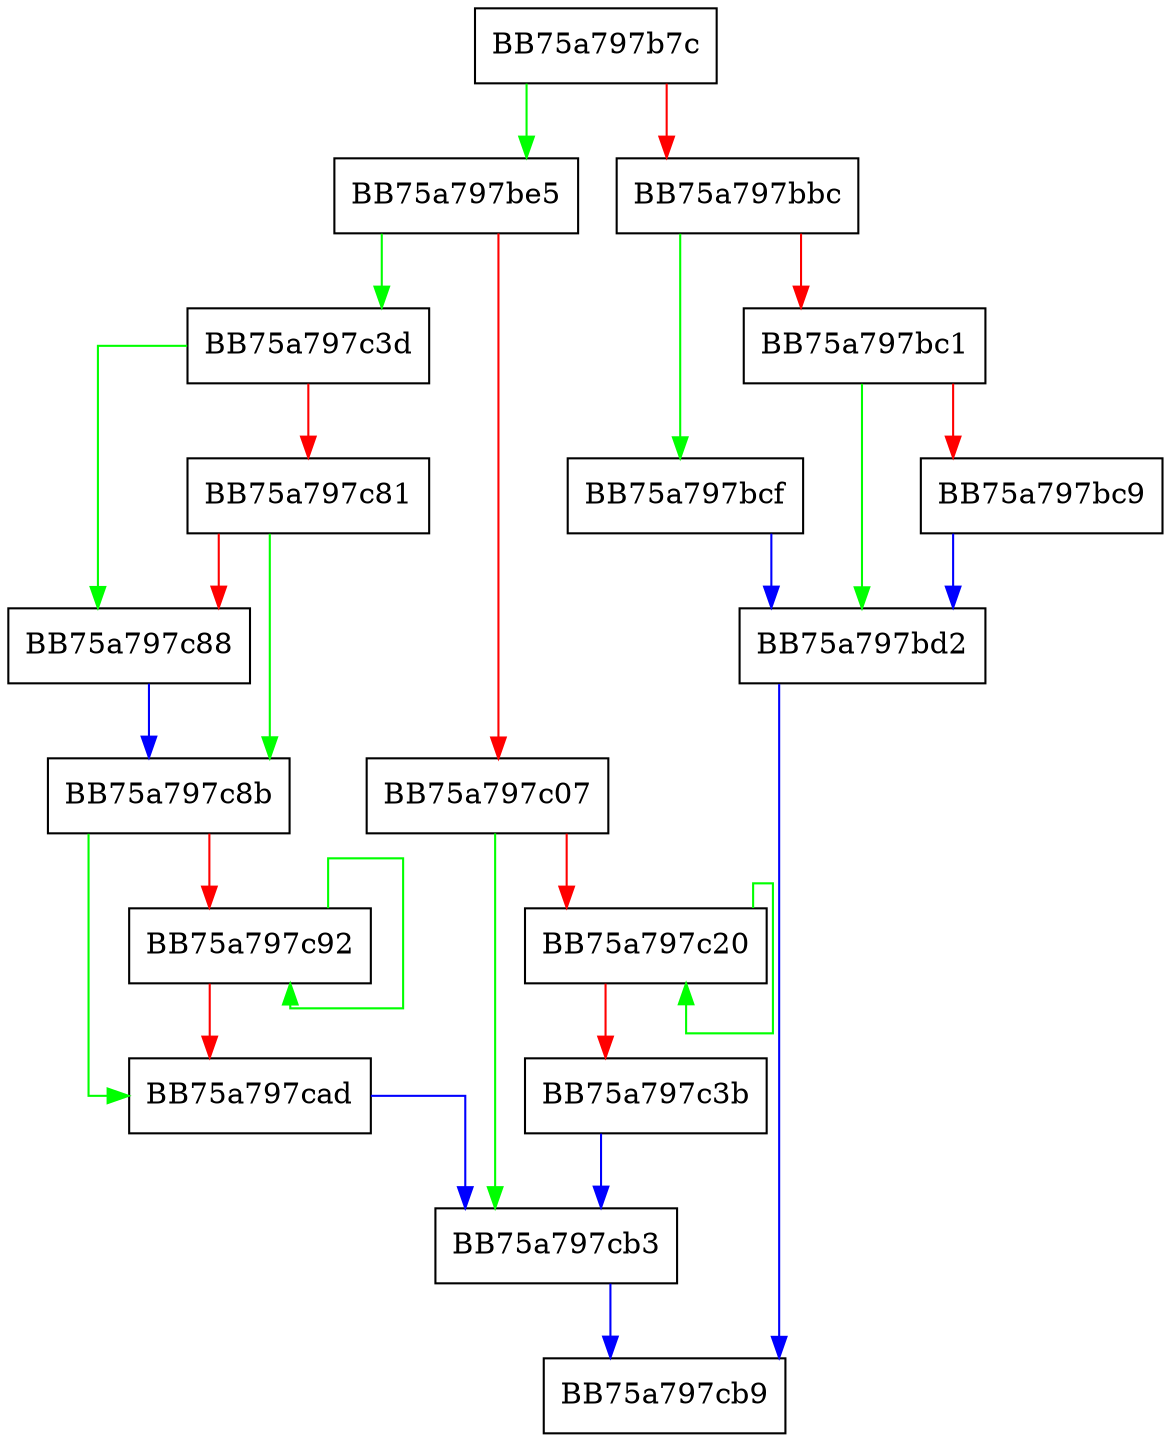 digraph assemble_floating_point_value_from_big_integer {
  node [shape="box"];
  graph [splines=ortho];
  BB75a797b7c -> BB75a797be5 [color="green"];
  BB75a797b7c -> BB75a797bbc [color="red"];
  BB75a797bbc -> BB75a797bcf [color="green"];
  BB75a797bbc -> BB75a797bc1 [color="red"];
  BB75a797bc1 -> BB75a797bd2 [color="green"];
  BB75a797bc1 -> BB75a797bc9 [color="red"];
  BB75a797bc9 -> BB75a797bd2 [color="blue"];
  BB75a797bcf -> BB75a797bd2 [color="blue"];
  BB75a797bd2 -> BB75a797cb9 [color="blue"];
  BB75a797be5 -> BB75a797c3d [color="green"];
  BB75a797be5 -> BB75a797c07 [color="red"];
  BB75a797c07 -> BB75a797cb3 [color="green"];
  BB75a797c07 -> BB75a797c20 [color="red"];
  BB75a797c20 -> BB75a797c20 [color="green"];
  BB75a797c20 -> BB75a797c3b [color="red"];
  BB75a797c3b -> BB75a797cb3 [color="blue"];
  BB75a797c3d -> BB75a797c88 [color="green"];
  BB75a797c3d -> BB75a797c81 [color="red"];
  BB75a797c81 -> BB75a797c8b [color="green"];
  BB75a797c81 -> BB75a797c88 [color="red"];
  BB75a797c88 -> BB75a797c8b [color="blue"];
  BB75a797c8b -> BB75a797cad [color="green"];
  BB75a797c8b -> BB75a797c92 [color="red"];
  BB75a797c92 -> BB75a797c92 [color="green"];
  BB75a797c92 -> BB75a797cad [color="red"];
  BB75a797cad -> BB75a797cb3 [color="blue"];
  BB75a797cb3 -> BB75a797cb9 [color="blue"];
}